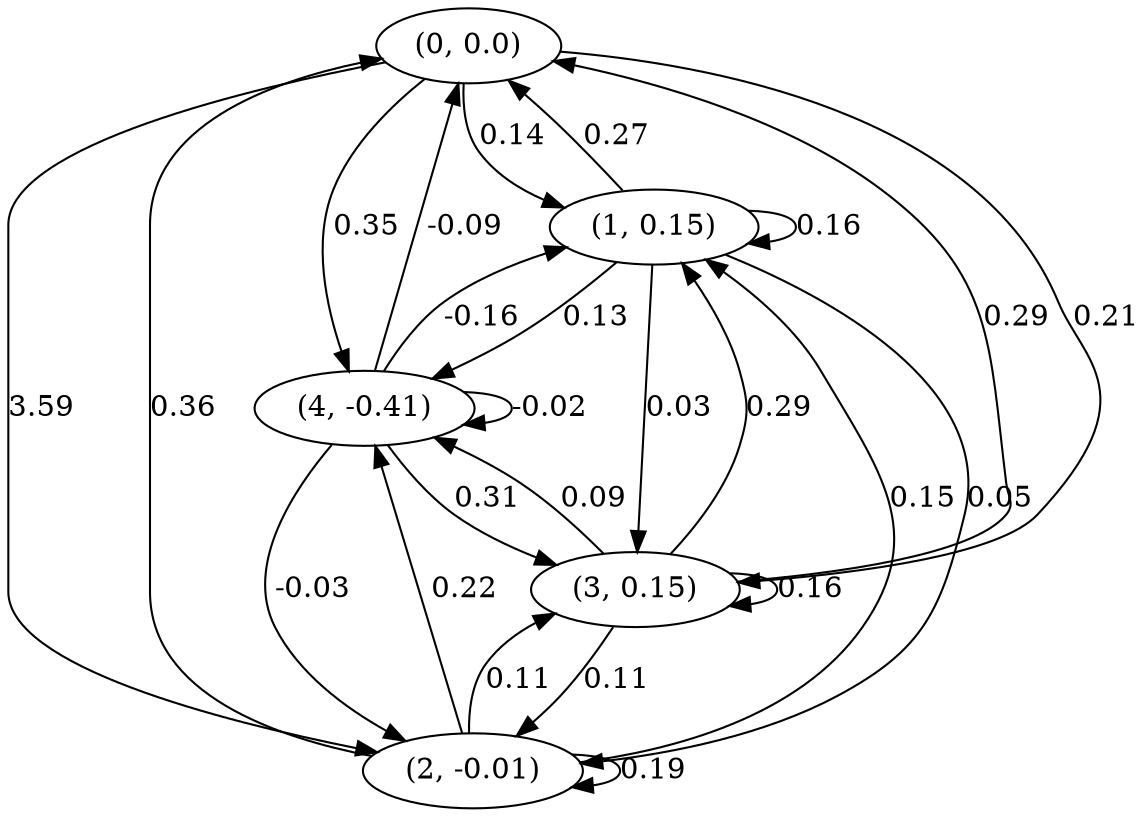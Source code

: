 digraph {
    0 [ label = "(0, 0.0)" ]
    1 [ label = "(1, 0.15)" ]
    2 [ label = "(2, -0.01)" ]
    3 [ label = "(3, 0.15)" ]
    4 [ label = "(4, -0.41)" ]
    1 -> 1 [ label = "0.16" ]
    2 -> 2 [ label = "0.19" ]
    3 -> 3 [ label = "0.16" ]
    4 -> 4 [ label = "-0.02" ]
    1 -> 0 [ label = "0.27" ]
    2 -> 0 [ label = "0.36" ]
    3 -> 0 [ label = "0.29" ]
    4 -> 0 [ label = "-0.09" ]
    0 -> 1 [ label = "0.14" ]
    2 -> 1 [ label = "0.15" ]
    3 -> 1 [ label = "0.29" ]
    4 -> 1 [ label = "-0.16" ]
    0 -> 2 [ label = "3.59" ]
    1 -> 2 [ label = "0.05" ]
    3 -> 2 [ label = "0.11" ]
    4 -> 2 [ label = "-0.03" ]
    0 -> 3 [ label = "0.21" ]
    1 -> 3 [ label = "0.03" ]
    2 -> 3 [ label = "0.11" ]
    4 -> 3 [ label = "0.31" ]
    0 -> 4 [ label = "0.35" ]
    1 -> 4 [ label = "0.13" ]
    2 -> 4 [ label = "0.22" ]
    3 -> 4 [ label = "0.09" ]
}

